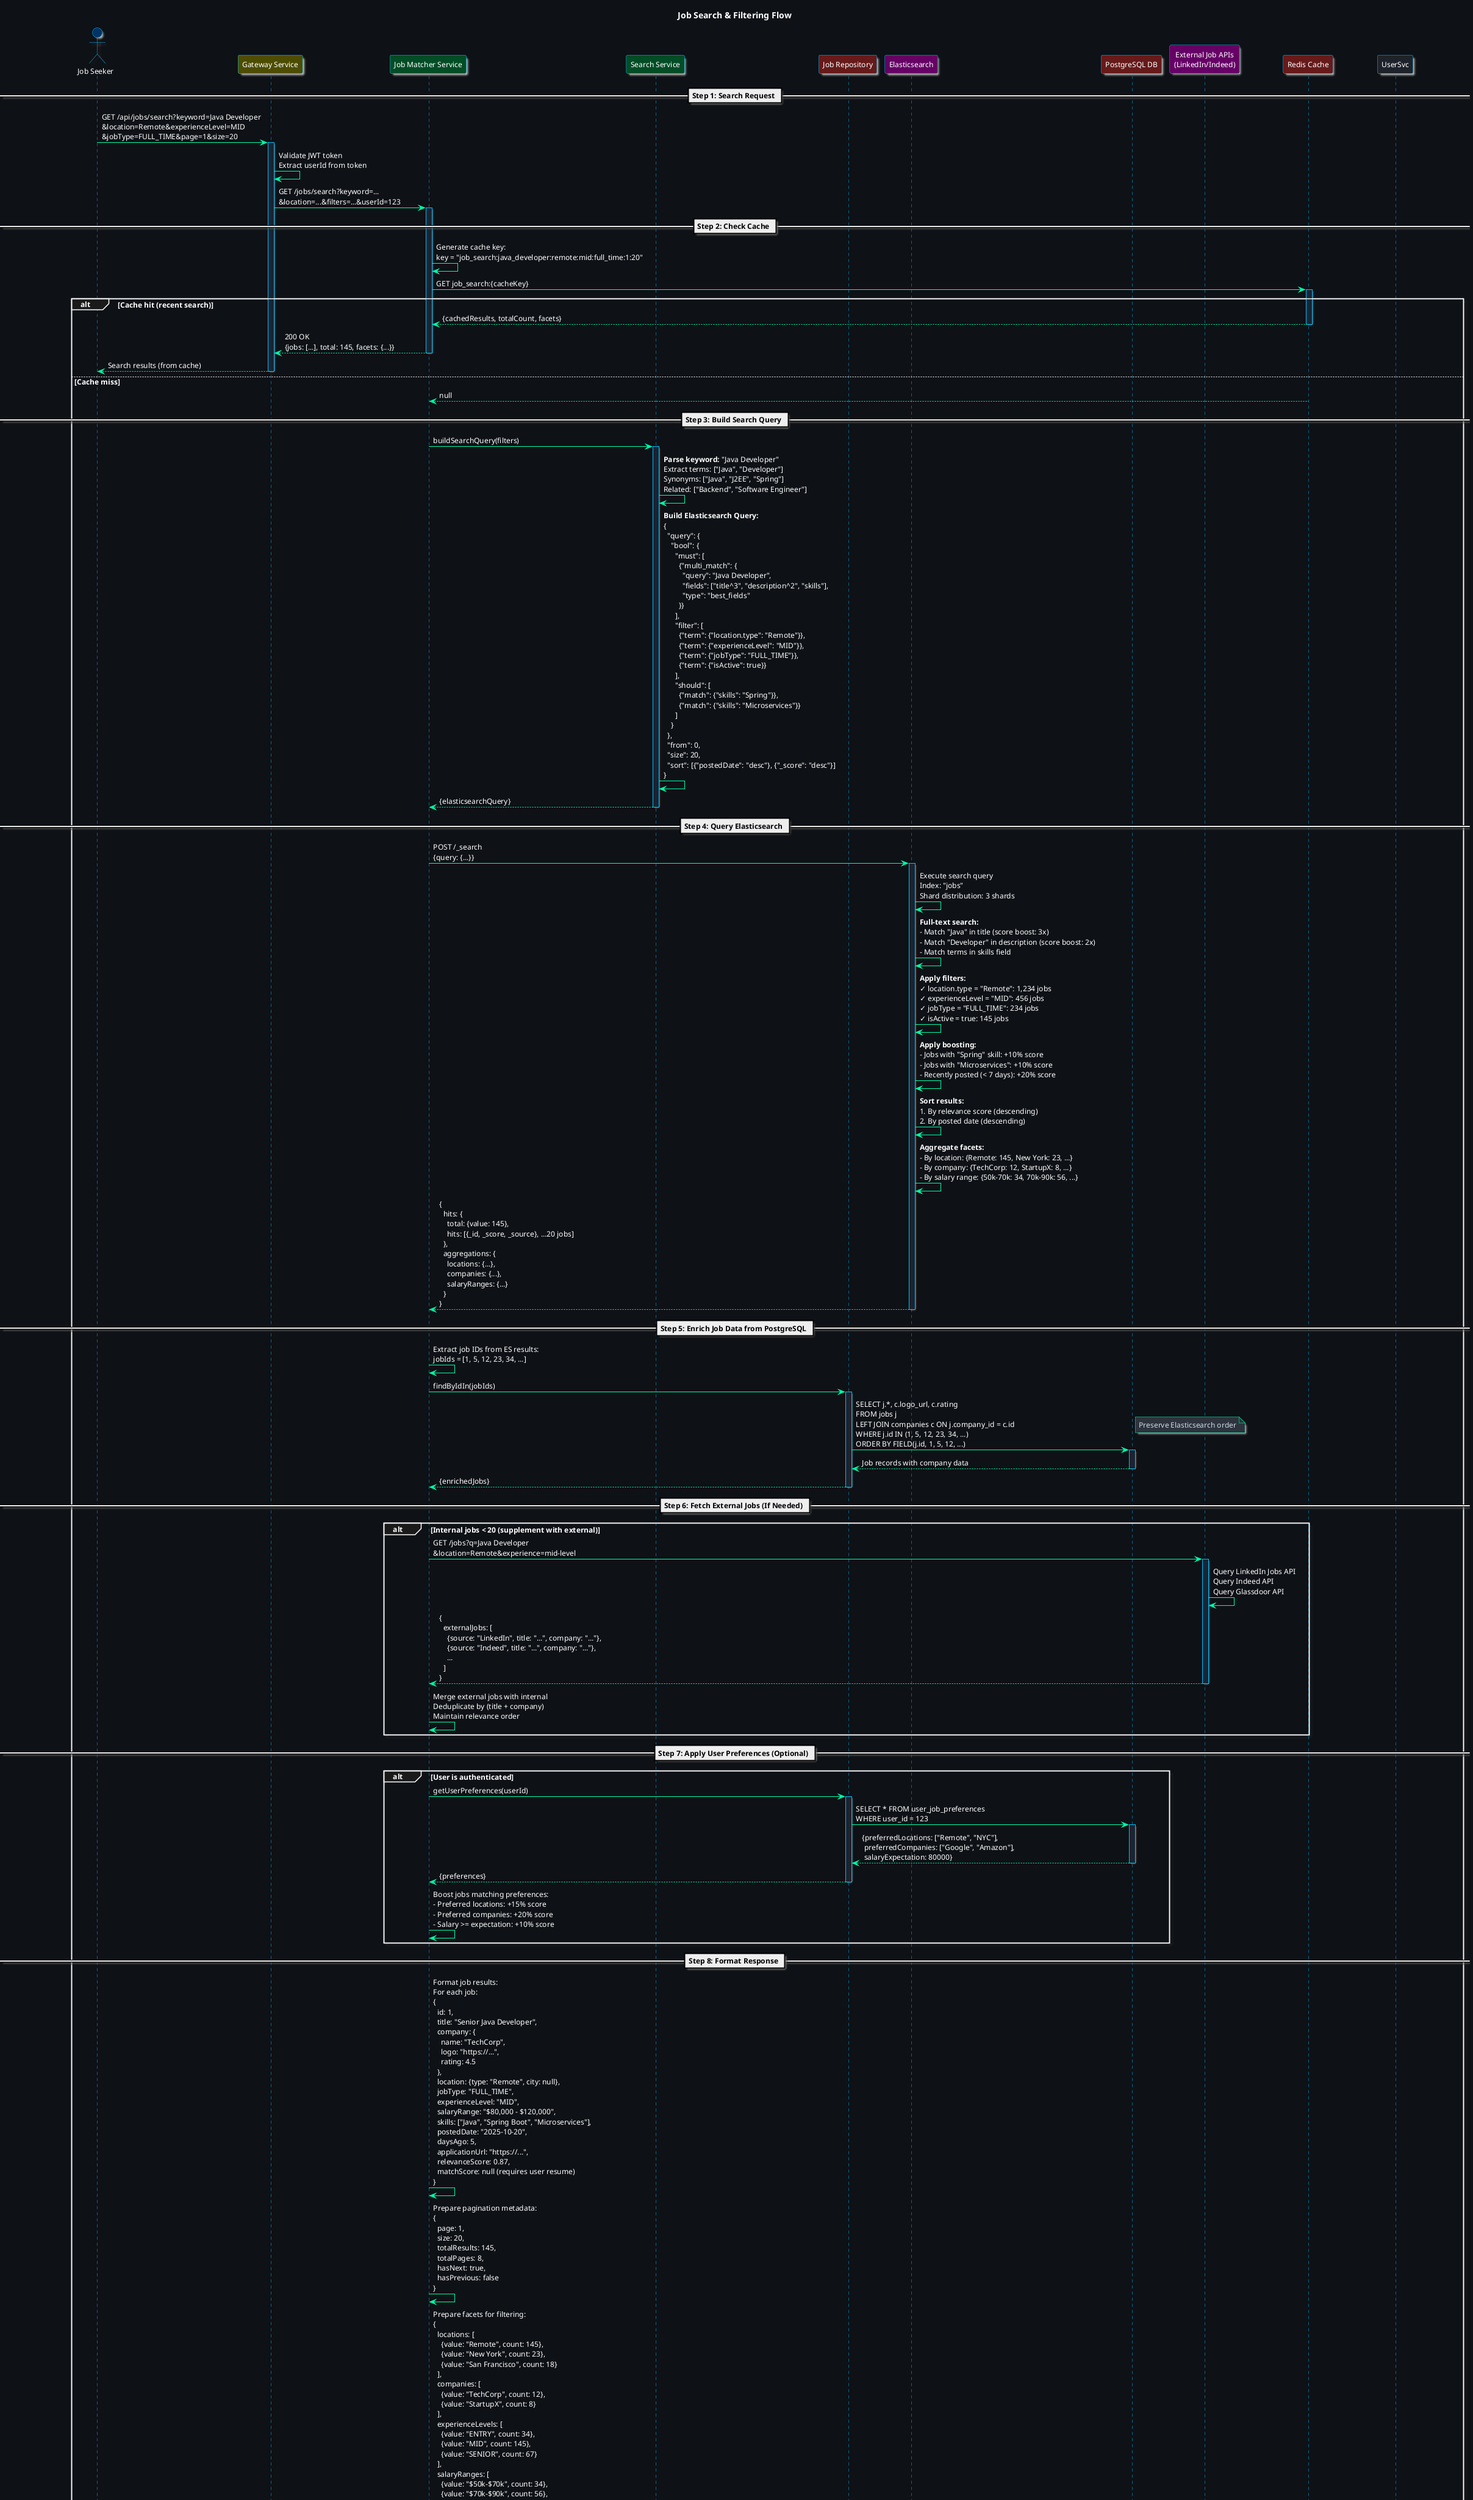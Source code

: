 @startuml Job Search & Filtering
skinparam backgroundColor #0e1116
skinparam defaultFontName "Segoe UI"
skinparam defaultFontColor #?black:white
skinparam defaultFontSize 12
skinparam shadowing true

skinparam sequence {
    ArrowColor #00ffaa
    ActorBorderColor #00bfff
    ActorBackgroundColor #1a2432
    ActorFontColor #ffffff
    
    ParticipantBorderColor #00bfff
    ParticipantBackgroundColor #1e232b
    ParticipantFontColor #ffffff
    
    LifeLineBorderColor #00bfff
    LifeLineBackgroundColor #1a2432
    
    BoxBorderColor #00bfff
    BoxBackgroundColor #0d1117
    BoxFontColor #ffffff
}

skinparam sequenceGroup {
  BorderColor white
  BackgroundColor #1a1a1a
  FontColor #ffffff
}

skinparam note {
    BackgroundColor #2d343e
    BorderColor #00ffaa
    FontColor #cdd9e5
}

actor "Job Seeker" as User #003366
participant "Gateway Service" as Gateway #4d4d00
participant "Job Matcher Service" as JobMatcherSvc #004d26
participant "Search Service" as SearchSvc #004d26
participant "Job Repository" as JobRepo #661a1a
participant "Elasticsearch" as ES #660066
participant "PostgreSQL DB" as DB #661a1a
participant "External Job APIs\n(LinkedIn/Indeed)" as JobAPIs #660066
participant "Redis Cache" as Redis #661a1a

title Job Search & Filtering Flow

== Step 1: Search Request ==

User -> Gateway: GET /api/jobs/search?keyword=Java Developer\n&location=Remote&experienceLevel=MID\n&jobType=FULL_TIME&page=1&size=20
activate Gateway

Gateway -> Gateway: Validate JWT token\nExtract userId from token

Gateway -> JobMatcherSvc: GET /jobs/search?keyword=...\n&location=...&filters=...&userId=123
activate JobMatcherSvc

== Step 2: Check Cache ==

JobMatcherSvc -> JobMatcherSvc: Generate cache key:\nkey = "job_search:java_developer:remote:mid:full_time:1:20"

JobMatcherSvc -> Redis: GET job_search:{cacheKey}
activate Redis

alt Cache hit (recent search)
    Redis --> JobMatcherSvc: {cachedResults, totalCount, facets}
    deactivate Redis
    
    JobMatcherSvc --> Gateway: 200 OK\n{jobs: [...], total: 145, facets: {...}}
    deactivate JobMatcherSvc
    Gateway --> User: Search results (from cache)
    deactivate Gateway
    
else Cache miss
    Redis --> JobMatcherSvc: null
    deactivate Redis
    
    == Step 3: Build Search Query ==
    
    JobMatcherSvc -> SearchSvc: buildSearchQuery(filters)
    activate SearchSvc
    
    SearchSvc -> SearchSvc: **Parse keyword:** "Java Developer"\nExtract terms: ["Java", "Developer"]\nSynonyms: ["Java", "J2EE", "Spring"]\nRelated: ["Backend", "Software Engineer"]
    
    SearchSvc -> SearchSvc: **Build Elasticsearch Query:**\n{\n  "query": {\n    "bool": {\n      "must": [\n        {"multi_match": {\n          "query": "Java Developer",\n          "fields": ["title^3", "description^2", "skills"],\n          "type": "best_fields"\n        }}\n      ],\n      "filter": [\n        {"term": {"location.type": "Remote"}},\n        {"term": {"experienceLevel": "MID"}},\n        {"term": {"jobType": "FULL_TIME"}},\n        {"term": {"isActive": true}}\n      ],\n      "should": [\n        {"match": {"skills": "Spring"}},\n        {"match": {"skills": "Microservices"}}\n      ]\n    }\n  },\n  "from": 0,\n  "size": 20,\n  "sort": [{"postedDate": "desc"}, {"_score": "desc"}]\n}
    
    SearchSvc --> JobMatcherSvc: {elasticsearchQuery}
    deactivate SearchSvc
    
    == Step 4: Query Elasticsearch ==
    
    JobMatcherSvc -> ES: POST /_search\n{query: {...}}
    activate ES
    
    ES -> ES: Execute search query\nIndex: "jobs"\nShard distribution: 3 shards
    
    ES -> ES: **Full-text search:**\n- Match "Java" in title (score boost: 3x)\n- Match "Developer" in description (score boost: 2x)\n- Match terms in skills field
    
    ES -> ES: **Apply filters:**\n✓ location.type = "Remote": 1,234 jobs\n✓ experienceLevel = "MID": 456 jobs\n✓ jobType = "FULL_TIME": 234 jobs\n✓ isActive = true: 145 jobs
    
    ES -> ES: **Apply boosting:**\n- Jobs with "Spring" skill: +10% score\n- Jobs with "Microservices": +10% score\n- Recently posted (< 7 days): +20% score
    
    ES -> ES: **Sort results:**\n1. By relevance score (descending)\n2. By posted date (descending)
    
    ES -> ES: **Aggregate facets:**\n- By location: {Remote: 145, New York: 23, ...}\n- By company: {TechCorp: 12, StartupX: 8, ...}\n- By salary range: {50k-70k: 34, 70k-90k: 56, ...}
    
    ES --> JobMatcherSvc: {\n  hits: {\n    total: {value: 145},\n    hits: [{_id, _score, _source}, ...20 jobs]\n  },\n  aggregations: {\n    locations: {...},\n    companies: {...},\n    salaryRanges: {...}\n  }\n}
    deactivate ES
    
    == Step 5: Enrich Job Data from PostgreSQL ==
    
    JobMatcherSvc -> JobMatcherSvc: Extract job IDs from ES results:\njobIds = [1, 5, 12, 23, 34, ...]
    
    JobMatcherSvc -> JobRepo: findByIdIn(jobIds)
    activate JobRepo
    JobRepo -> DB: SELECT j.*, c.logo_url, c.rating\nFROM jobs j\nLEFT JOIN companies c ON j.company_id = c.id\nWHERE j.id IN (1, 5, 12, 23, 34, ...)\nORDER BY FIELD(j.id, 1, 5, 12, ...)
    activate DB
    note right: Preserve Elasticsearch order
    DB --> JobRepo: Job records with company data
    deactivate DB
    JobRepo --> JobMatcherSvc: {enrichedJobs}
    deactivate JobRepo
    
    == Step 6: Fetch External Jobs (If Needed) ==
    
    alt Internal jobs < 20 (supplement with external)
        JobMatcherSvc -> JobAPIs: GET /jobs?q=Java Developer\n&location=Remote&experience=mid-level
        activate JobAPIs
        
        JobAPIs -> JobAPIs: Query LinkedIn Jobs API\nQuery Indeed API\nQuery Glassdoor API
        
        JobAPIs --> JobMatcherSvc: {\n  externalJobs: [\n    {source: "LinkedIn", title: "...", company: "..."},\n    {source: "Indeed", title: "...", company: "..."},\n    ...\n  ]\n}
        deactivate JobAPIs
        
        JobMatcherSvc -> JobMatcherSvc: Merge external jobs with internal\nDeduplicate by (title + company)\nMaintain relevance order
    end
    
    == Step 7: Apply User Preferences (Optional) ==
    
    alt User is authenticated
        JobMatcherSvc -> JobRepo: getUserPreferences(userId)
        activate JobRepo
        JobRepo -> DB: SELECT * FROM user_job_preferences\nWHERE user_id = 123
        activate DB
        DB --> JobRepo: {preferredLocations: ["Remote", "NYC"],\n preferredCompanies: ["Google", "Amazon"],\n salaryExpectation: 80000}
        deactivate DB
        JobRepo --> JobMatcherSvc: {preferences}
        deactivate JobRepo
        
        JobMatcherSvc -> JobMatcherSvc: Boost jobs matching preferences:\n- Preferred locations: +15% score\n- Preferred companies: +20% score\n- Salary >= expectation: +10% score
    end
    
    == Step 8: Format Response ==
    
    JobMatcherSvc -> JobMatcherSvc: Format job results:\nFor each job:\n{\n  id: 1,\n  title: "Senior Java Developer",\n  company: {\n    name: "TechCorp",\n    logo: "https://...",\n    rating: 4.5\n  },\n  location: {type: "Remote", city: null},\n  jobType: "FULL_TIME",\n  experienceLevel: "MID",\n  salaryRange: "$80,000 - $120,000",\n  skills: ["Java", "Spring Boot", "Microservices"],\n  postedDate: "2025-10-20",\n  daysAgo: 5,\n  applicationUrl: "https://...",\n  relevanceScore: 0.87,\n  matchScore: null (requires user resume)\n}
    
    JobMatcherSvc -> JobMatcherSvc: Prepare pagination metadata:\n{\n  page: 1,\n  size: 20,\n  totalResults: 145,\n  totalPages: 8,\n  hasNext: true,\n  hasPrevious: false\n}
    
    JobMatcherSvc -> JobMatcherSvc: Prepare facets for filtering:\n{\n  locations: [\n    {value: "Remote", count: 145},\n    {value: "New York", count: 23},\n    {value: "San Francisco", count: 18}\n  ],\n  companies: [\n    {value: "TechCorp", count: 12},\n    {value: "StartupX", count: 8}\n  ],\n  experienceLevels: [\n    {value: "ENTRY", count: 34},\n    {value: "MID", count: 145},\n    {value: "SENIOR", count: 67}\n  ],\n  salaryRanges: [\n    {value: "$50k-$70k", count: 34},\n    {value: "$70k-$90k", count: 56},\n    {value: "$90k-$120k", count: 45},\n    {value: "$120k+", count: 10}\n  ]\n}
    
    == Step 9: Cache Results ==
    
    JobMatcherSvc -> Redis: SETEX job_search:{cacheKey}\nVALUE: {jobs, pagination, facets}\nTTL: 15 minutes
    activate Redis
    Redis --> JobMatcherSvc: Cached
    deactivate Redis
    
    note right of Redis
    Cache TTL: 15 minutes
    (job postings don't change frequently)
    
    Cache invalidation triggers:
    - New job posted
    - Job updated
    - Job deleted/expired
    end note
    
    JobMatcherSvc --> Gateway: 200 OK\n{\n  jobs: [...20 jobs],\n  pagination: {...},\n  facets: {...},\n  searchTime: "243ms"\n}
    deactivate JobMatcherSvc
    
    Gateway --> User: ✓ Search results\n145 jobs found for "Java Developer"
    deactivate Gateway
end

== Job Recommendation Request ==

User -> Gateway: GET /api/jobs/recommendations
activate Gateway

Gateway -> JobMatcherSvc: GET /jobs/recommendations?userId=123
activate JobMatcherSvc

== Step 1: Fetch User Skills ==
JobMatcherSvc -> UserSvc: GET /users/123/skills
activate UserSvc
UserSvc -> DB: SELECT skills, preferred_role FROM user_profile WHERE user_id=123
activate DB
DB --> UserSvc: {skills:["Python","Django","REST"], preferredRole:"Backend Developer"}
deactivate DB
UserSvc --> JobMatcherSvc: {skills, preferredRole}
deactivate UserSvc

== Step 2: Fetch Jobs from DB ==
JobMatcherSvc -> JobRepo: findJobsBySkills(skills, preferredRole)
activate JobRepo
JobRepo -> DB: SELECT j.*, c.name, c.logo_url\nFROM jobs j LEFT JOIN companies c ON j.company_id=c.id\nWHERE j.title ILIKE '%Backend%' OR j.skills && ARRAY['Python','Django','REST']
activate DB
DB --> JobRepo: {jobs: [...matching jobs...]}
deactivate DB
JobRepo --> JobMatcherSvc: {jobs}
deactivate JobRepo

alt Internal results < 20
    JobMatcherSvc -> JobAPIs: Fetch external jobs (Indeed/LinkedIn)
    activate JobAPIs
    JobAPIs --> JobMatcherSvc: {externalJobs}
    deactivate JobAPIs
    JobMatcherSvc -> JobMatcherSvc: Merge + Deduplicate jobs
end

== Step 3: Apply User Preferences ==
JobMatcherSvc -> JobRepo: getUserPreferences(userId)
activate JobRepo
JobRepo -> DB: SELECT * FROM user_job_preferences WHERE user_id=123
activate DB
DB --> JobRepo: {preferredLocations:["Remote"], salaryExpectation:80000}
deactivate DB
JobRepo --> JobMatcherSvc: {preferences}
deactivate JobRepo

JobMatcherSvc -> JobMatcherSvc: Re-rank jobs based on preferences

== Step 4: Cache and Respond ==
JobMatcherSvc -> Redis: SETEX job_recommendations:{userId}\nTTL: 30 min
activate Redis
Redis --> JobMatcherSvc: Cached
deactivate Redis

JobMatcherSvc --> Gateway: 200 OK\n{recommendedJobs:[...]}
deactivate JobMatcherSvc
Gateway --> User: Recommended jobs fetched successfully
deactivate Gateway

note over User
**Search Results Display:**

Showing 1-20 of 145 jobs

[1] Senior Java Developer - TechCorp
    📍 Remote | 💰 $80k-$120k | ⏰ Posted 5 days ago
    Skills: Java, Spring Boot, Microservices
    Relevance: 87%

[2] Backend Java Engineer - StartupX
    📍 Remote | 💰 $70k-$100k | ⏰ Posted 3 days ago
    Skills: Java, AWS, Docker
    Relevance: 84%

**Filters Applied:**
✓ Keyword: Java Developer
✓ Location: Remote
✓ Experience: Mid-level
✓ Job Type: Full-time

**Refine By:**
📍 Location: Remote (145), NYC (23), SF (18)
🏢 Company: TechCorp (12), StartupX (8)
💰 Salary: $70k-$90k (56), $90k-$120k (45)
end note

note over User, Redis
**Search Architecture:**

**Elasticsearch Benefits:**
- Full-text search with relevance scoring
- Fast aggregations for facets
- Fuzzy matching and typo tolerance
- Synonym handling (Java = J2EE)
- Near real-time search updates

**Multi-source Strategy:**
1. Internal jobs (PostgreSQL + Elasticsearch)
2. External APIs (LinkedIn, Indeed, Glassdoor)
3. Merge and deduplicate
4. Apply user preferences boost

**Performance:**
- Elasticsearch query: ~50ms
- PostgreSQL enrichment: ~30ms
- External API calls: ~150ms (parallel)
- Total: ~240ms average

**Caching:**
- TTL: 15 minutes
- Invalidation: On job CRUD operations
- Cache hit rate: ~60-70%
end note

@enduml